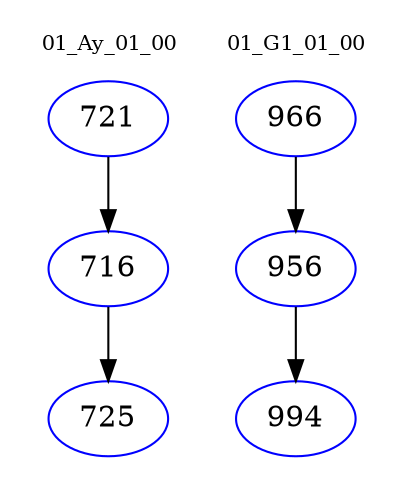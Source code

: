 digraph{
subgraph cluster_0 {
color = white
label = "01_Ay_01_00";
fontsize=10;
T0_721 [label="721", color="blue"]
T0_721 -> T0_716 [color="black"]
T0_716 [label="716", color="blue"]
T0_716 -> T0_725 [color="black"]
T0_725 [label="725", color="blue"]
}
subgraph cluster_1 {
color = white
label = "01_G1_01_00";
fontsize=10;
T1_966 [label="966", color="blue"]
T1_966 -> T1_956 [color="black"]
T1_956 [label="956", color="blue"]
T1_956 -> T1_994 [color="black"]
T1_994 [label="994", color="blue"]
}
}
